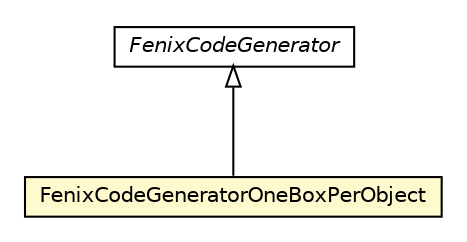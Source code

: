#!/usr/local/bin/dot
#
# Class diagram 
# Generated by UMLGraph version 5.1 (http://www.umlgraph.org/)
#

digraph G {
	edge [fontname="Helvetica",fontsize=10,labelfontname="Helvetica",labelfontsize=10];
	node [fontname="Helvetica",fontsize=10,shape=plaintext];
	nodesep=0.25;
	ranksep=0.5;
	// pt.ist.fenixframework.backend.jvstmojb.codeGenerator.FenixCodeGeneratorOneBoxPerObject
	c143199 [label=<<table title="pt.ist.fenixframework.backend.jvstmojb.codeGenerator.FenixCodeGeneratorOneBoxPerObject" border="0" cellborder="1" cellspacing="0" cellpadding="2" port="p" bgcolor="lemonChiffon" href="./FenixCodeGeneratorOneBoxPerObject.html">
		<tr><td><table border="0" cellspacing="0" cellpadding="1">
<tr><td align="center" balign="center"> FenixCodeGeneratorOneBoxPerObject </td></tr>
		</table></td></tr>
		</table>>, fontname="Helvetica", fontcolor="black", fontsize=10.0];
	// pt.ist.fenixframework.backend.jvstmojb.codeGenerator.FenixCodeGenerator
	c143200 [label=<<table title="pt.ist.fenixframework.backend.jvstmojb.codeGenerator.FenixCodeGenerator" border="0" cellborder="1" cellspacing="0" cellpadding="2" port="p" href="./FenixCodeGenerator.html">
		<tr><td><table border="0" cellspacing="0" cellpadding="1">
<tr><td align="center" balign="center"><font face="Helvetica-Oblique"> FenixCodeGenerator </font></td></tr>
		</table></td></tr>
		</table>>, fontname="Helvetica", fontcolor="black", fontsize=10.0];
	//pt.ist.fenixframework.backend.jvstmojb.codeGenerator.FenixCodeGeneratorOneBoxPerObject extends pt.ist.fenixframework.backend.jvstmojb.codeGenerator.FenixCodeGenerator
	c143200:p -> c143199:p [dir=back,arrowtail=empty];
}

